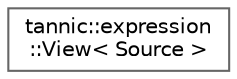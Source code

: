 digraph "Graphical Class Hierarchy"
{
 // LATEX_PDF_SIZE
  bgcolor="transparent";
  edge [fontname=Helvetica,fontsize=10,labelfontname=Helvetica,labelfontsize=10];
  node [fontname=Helvetica,fontsize=10,shape=box,height=0.2,width=0.4];
  rankdir="LR";
  Node0 [id="Node000000",label="tannic::expression\l::View\< Source \>",height=0.2,width=0.4,color="grey40", fillcolor="white", style="filled",URL="$d2/d9f/classtannic_1_1expression_1_1View.html",tooltip="Expression template for viewing a tensor with a new shape."];
}
